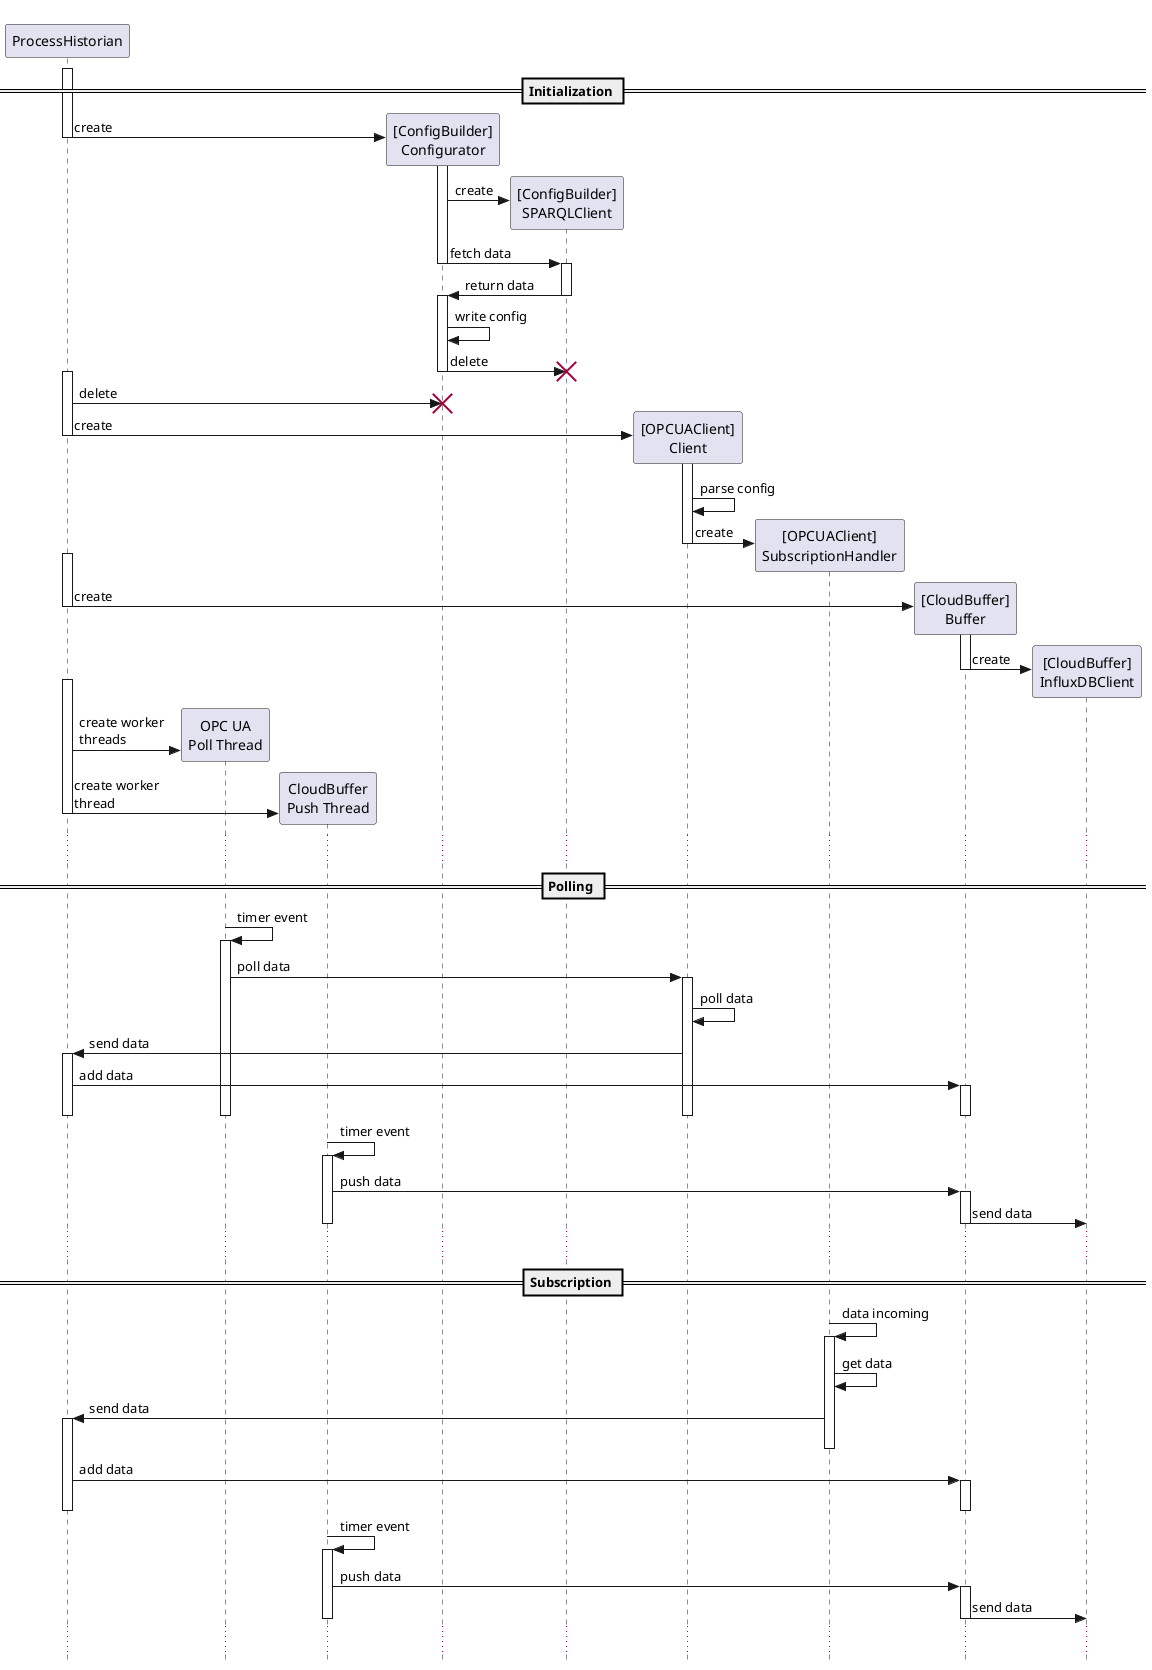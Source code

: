 @startuml "Sequence Diagram"
skinparam style strictuml
participant ProcessHistorian
participant "OPC UA\nPoll Thread" as PollThread
participant "CloudBuffer\nPush Thread" as PushThread
== Initialization ==
activate ProcessHistorian
ProcessHistorian -> "[ConfigBuilder]\nConfigurator" as ConfigBuilder.Configurator ** : create
deactivate ProcessHistorian
activate ConfigBuilder.Configurator
ConfigBuilder.Configurator -> "[ConfigBuilder]\nSPARQLClient" as ConfigBuilder.SPARQLClient ** : create
ConfigBuilder.Configurator -> ConfigBuilder.SPARQLClient : fetch data
deactivate ConfigBuilder.Configurator
activate ConfigBuilder.SPARQLClient
ConfigBuilder.SPARQLClient -> ConfigBuilder.Configurator : return data
deactivate ConfigBuilder.SPARQLClient
activate ConfigBuilder.Configurator
ConfigBuilder.Configurator -> ConfigBuilder.Configurator : write config
ConfigBuilder.Configurator -> ConfigBuilder.SPARQLClient !! : delete
deactivate ConfigBuilder.Configurator
activate ProcessHistorian
ProcessHistorian -> ConfigBuilder.Configurator !! : delete

ProcessHistorian -> "[OPCUAClient]\nClient" as OPCUAClient.Client ** : create
activate OPCUAClient.Client
deactivate ProcessHistorian
OPCUAClient.Client -> OPCUAClient.Client : parse config
OPCUAClient.Client -> "[OPCUAClient]\nSubscriptionHandler" as OPCUAClient.SubscriptionHandler ** : create
deactivate OPCUAClient.Client

activate ProcessHistorian
ProcessHistorian -> "[CloudBuffer]\nBuffer" as CloudBuffer.Buffer ** : create
activate CloudBuffer.Buffer
deactivate ProcessHistorian
CloudBuffer.Buffer -> "[CloudBuffer]\nInfluxDBClient" as CloudBuffer.InfluxDBClient ** : create
deactivate CloudBuffer.Buffer
activate ProcessHistorian
ProcessHistorian -> PollThread ** : create worker\nthreads
ProcessHistorian -> PushThread ** : create worker\nthread
deactivate ProcessHistorian
...

== Polling ==

PollThread -> PollThread : timer event
activate PollThread
PollThread -> OPCUAClient.Client : poll data
activate OPCUAClient.Client
OPCUAClient.Client -> OPCUAClient.Client : poll data
OPCUAClient.Client -> ProcessHistorian : send data
activate ProcessHistorian
ProcessHistorian -> CloudBuffer.Buffer : add data
activate CloudBuffer.Buffer
deactivate CloudBuffer.Buffer
deactivate ProcessHistorian
deactivate OPCUAClient.Client
deactivate PollThread

PushThread -> PushThread : timer event
activate PushThread
PushThread -> CloudBuffer.Buffer : push data
activate CloudBuffer.Buffer
CloudBuffer.Buffer -> CloudBuffer.InfluxDBClient : send data
deactivate CloudBuffer.Buffer
deactivate PushThread
...

== Subscription ==

OPCUAClient.SubscriptionHandler -> OPCUAClient.SubscriptionHandler : data incoming
activate OPCUAClient.SubscriptionHandler
OPCUAClient.SubscriptionHandler -> OPCUAClient.SubscriptionHandler : get data
OPCUAClient.SubscriptionHandler -> ProcessHistorian : send data
activate ProcessHistorian
deactivate OPCUAClient.SubscriptionHandler
ProcessHistorian -> CloudBuffer.Buffer : add data
activate CloudBuffer.Buffer
deactivate CloudBuffer.Buffer
deactivate ProcessHistorian

PushThread -> PushThread : timer event
activate PushThread
PushThread -> CloudBuffer.Buffer : push data
activate CloudBuffer.Buffer
CloudBuffer.Buffer -> CloudBuffer.InfluxDBClient : send data
deactivate CloudBuffer.Buffer
deactivate PushThread
...
@enduml